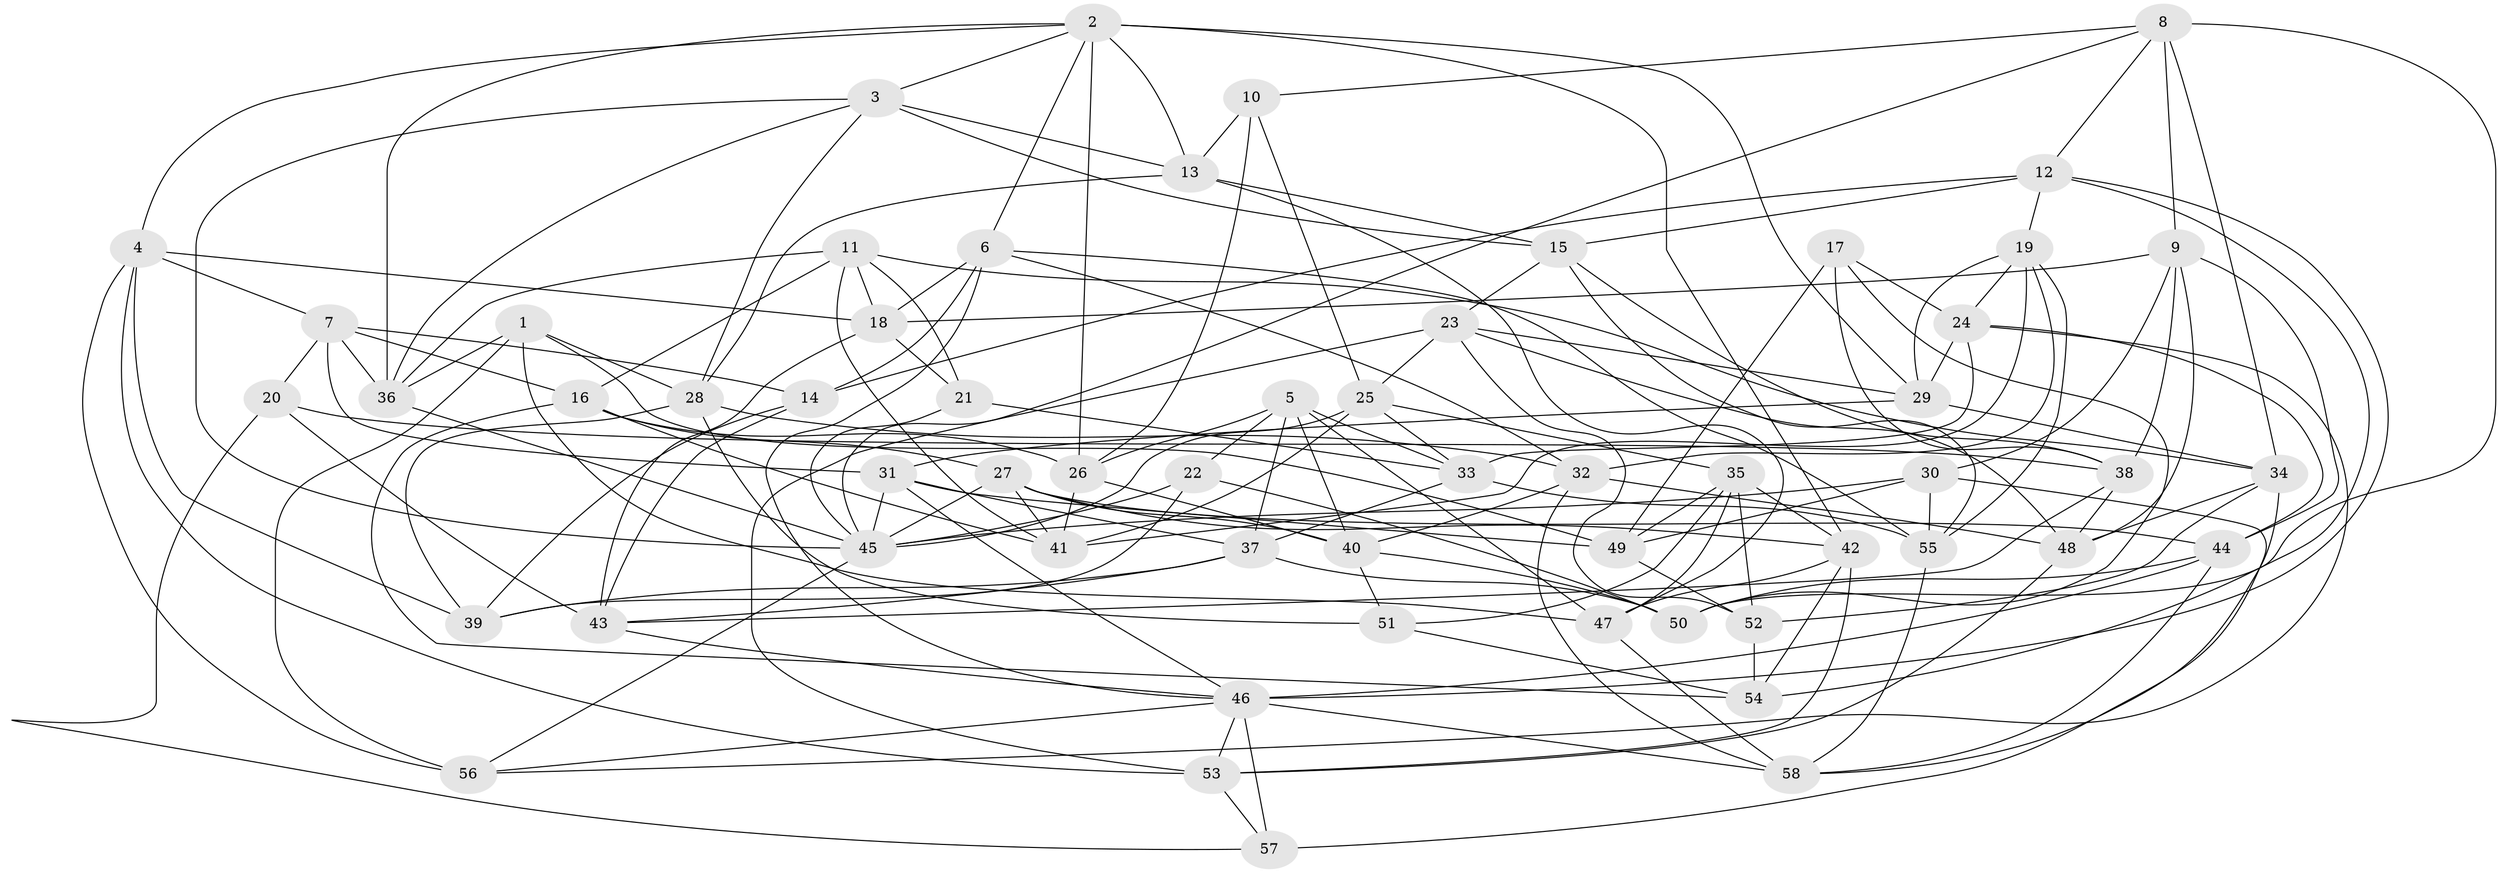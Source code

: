 // original degree distribution, {4: 1.0}
// Generated by graph-tools (version 1.1) at 2025/27/03/09/25 03:27:00]
// undirected, 58 vertices, 168 edges
graph export_dot {
graph [start="1"]
  node [color=gray90,style=filled];
  1;
  2;
  3;
  4;
  5;
  6;
  7;
  8;
  9;
  10;
  11;
  12;
  13;
  14;
  15;
  16;
  17;
  18;
  19;
  20;
  21;
  22;
  23;
  24;
  25;
  26;
  27;
  28;
  29;
  30;
  31;
  32;
  33;
  34;
  35;
  36;
  37;
  38;
  39;
  40;
  41;
  42;
  43;
  44;
  45;
  46;
  47;
  48;
  49;
  50;
  51;
  52;
  53;
  54;
  55;
  56;
  57;
  58;
  1 -- 28 [weight=1.0];
  1 -- 36 [weight=1.0];
  1 -- 47 [weight=1.0];
  1 -- 49 [weight=1.0];
  1 -- 56 [weight=2.0];
  2 -- 3 [weight=1.0];
  2 -- 4 [weight=1.0];
  2 -- 6 [weight=1.0];
  2 -- 13 [weight=1.0];
  2 -- 26 [weight=1.0];
  2 -- 29 [weight=1.0];
  2 -- 36 [weight=1.0];
  2 -- 42 [weight=1.0];
  3 -- 13 [weight=1.0];
  3 -- 15 [weight=1.0];
  3 -- 28 [weight=1.0];
  3 -- 36 [weight=1.0];
  3 -- 45 [weight=1.0];
  4 -- 7 [weight=1.0];
  4 -- 18 [weight=1.0];
  4 -- 39 [weight=1.0];
  4 -- 53 [weight=1.0];
  4 -- 56 [weight=1.0];
  5 -- 22 [weight=1.0];
  5 -- 26 [weight=1.0];
  5 -- 33 [weight=1.0];
  5 -- 37 [weight=1.0];
  5 -- 40 [weight=1.0];
  5 -- 47 [weight=1.0];
  6 -- 14 [weight=1.0];
  6 -- 18 [weight=1.0];
  6 -- 32 [weight=1.0];
  6 -- 46 [weight=1.0];
  6 -- 55 [weight=1.0];
  7 -- 14 [weight=1.0];
  7 -- 16 [weight=1.0];
  7 -- 20 [weight=1.0];
  7 -- 31 [weight=1.0];
  7 -- 36 [weight=1.0];
  8 -- 9 [weight=1.0];
  8 -- 10 [weight=1.0];
  8 -- 12 [weight=1.0];
  8 -- 34 [weight=1.0];
  8 -- 45 [weight=1.0];
  8 -- 50 [weight=1.0];
  9 -- 18 [weight=1.0];
  9 -- 30 [weight=1.0];
  9 -- 38 [weight=1.0];
  9 -- 44 [weight=1.0];
  9 -- 48 [weight=1.0];
  10 -- 13 [weight=1.0];
  10 -- 25 [weight=1.0];
  10 -- 26 [weight=1.0];
  11 -- 16 [weight=1.0];
  11 -- 18 [weight=1.0];
  11 -- 21 [weight=1.0];
  11 -- 34 [weight=1.0];
  11 -- 36 [weight=1.0];
  11 -- 41 [weight=1.0];
  12 -- 14 [weight=1.0];
  12 -- 15 [weight=1.0];
  12 -- 19 [weight=1.0];
  12 -- 46 [weight=1.0];
  12 -- 54 [weight=1.0];
  13 -- 15 [weight=1.0];
  13 -- 28 [weight=1.0];
  13 -- 47 [weight=1.0];
  14 -- 39 [weight=2.0];
  14 -- 43 [weight=1.0];
  15 -- 23 [weight=1.0];
  15 -- 38 [weight=1.0];
  15 -- 55 [weight=1.0];
  16 -- 26 [weight=1.0];
  16 -- 27 [weight=1.0];
  16 -- 41 [weight=1.0];
  16 -- 54 [weight=1.0];
  17 -- 24 [weight=1.0];
  17 -- 38 [weight=1.0];
  17 -- 49 [weight=1.0];
  17 -- 50 [weight=1.0];
  18 -- 21 [weight=1.0];
  18 -- 43 [weight=1.0];
  19 -- 24 [weight=1.0];
  19 -- 29 [weight=1.0];
  19 -- 32 [weight=1.0];
  19 -- 41 [weight=1.0];
  19 -- 55 [weight=1.0];
  20 -- 38 [weight=1.0];
  20 -- 43 [weight=1.0];
  20 -- 57 [weight=1.0];
  21 -- 33 [weight=1.0];
  21 -- 45 [weight=1.0];
  22 -- 39 [weight=1.0];
  22 -- 45 [weight=1.0];
  22 -- 50 [weight=1.0];
  23 -- 25 [weight=1.0];
  23 -- 29 [weight=1.0];
  23 -- 48 [weight=1.0];
  23 -- 52 [weight=1.0];
  23 -- 53 [weight=1.0];
  24 -- 29 [weight=1.0];
  24 -- 33 [weight=1.0];
  24 -- 44 [weight=1.0];
  24 -- 56 [weight=1.0];
  25 -- 33 [weight=1.0];
  25 -- 35 [weight=1.0];
  25 -- 41 [weight=1.0];
  25 -- 45 [weight=1.0];
  26 -- 40 [weight=1.0];
  26 -- 41 [weight=1.0];
  27 -- 40 [weight=1.0];
  27 -- 41 [weight=1.0];
  27 -- 42 [weight=1.0];
  27 -- 44 [weight=1.0];
  27 -- 45 [weight=1.0];
  28 -- 32 [weight=1.0];
  28 -- 39 [weight=1.0];
  28 -- 51 [weight=1.0];
  29 -- 31 [weight=1.0];
  29 -- 34 [weight=1.0];
  30 -- 45 [weight=1.0];
  30 -- 49 [weight=1.0];
  30 -- 55 [weight=1.0];
  30 -- 57 [weight=2.0];
  31 -- 37 [weight=1.0];
  31 -- 45 [weight=1.0];
  31 -- 46 [weight=1.0];
  31 -- 49 [weight=1.0];
  32 -- 40 [weight=1.0];
  32 -- 48 [weight=1.0];
  32 -- 58 [weight=1.0];
  33 -- 37 [weight=1.0];
  33 -- 55 [weight=1.0];
  34 -- 48 [weight=1.0];
  34 -- 52 [weight=1.0];
  34 -- 58 [weight=1.0];
  35 -- 42 [weight=1.0];
  35 -- 47 [weight=1.0];
  35 -- 49 [weight=1.0];
  35 -- 51 [weight=1.0];
  35 -- 52 [weight=1.0];
  36 -- 45 [weight=1.0];
  37 -- 39 [weight=1.0];
  37 -- 43 [weight=1.0];
  37 -- 50 [weight=1.0];
  38 -- 43 [weight=1.0];
  38 -- 48 [weight=1.0];
  40 -- 50 [weight=1.0];
  40 -- 51 [weight=1.0];
  42 -- 47 [weight=1.0];
  42 -- 53 [weight=1.0];
  42 -- 54 [weight=1.0];
  43 -- 46 [weight=1.0];
  44 -- 46 [weight=1.0];
  44 -- 50 [weight=1.0];
  44 -- 58 [weight=1.0];
  45 -- 56 [weight=1.0];
  46 -- 53 [weight=1.0];
  46 -- 56 [weight=1.0];
  46 -- 57 [weight=2.0];
  46 -- 58 [weight=1.0];
  47 -- 58 [weight=1.0];
  48 -- 53 [weight=1.0];
  49 -- 52 [weight=1.0];
  51 -- 54 [weight=1.0];
  52 -- 54 [weight=2.0];
  53 -- 57 [weight=1.0];
  55 -- 58 [weight=1.0];
}

